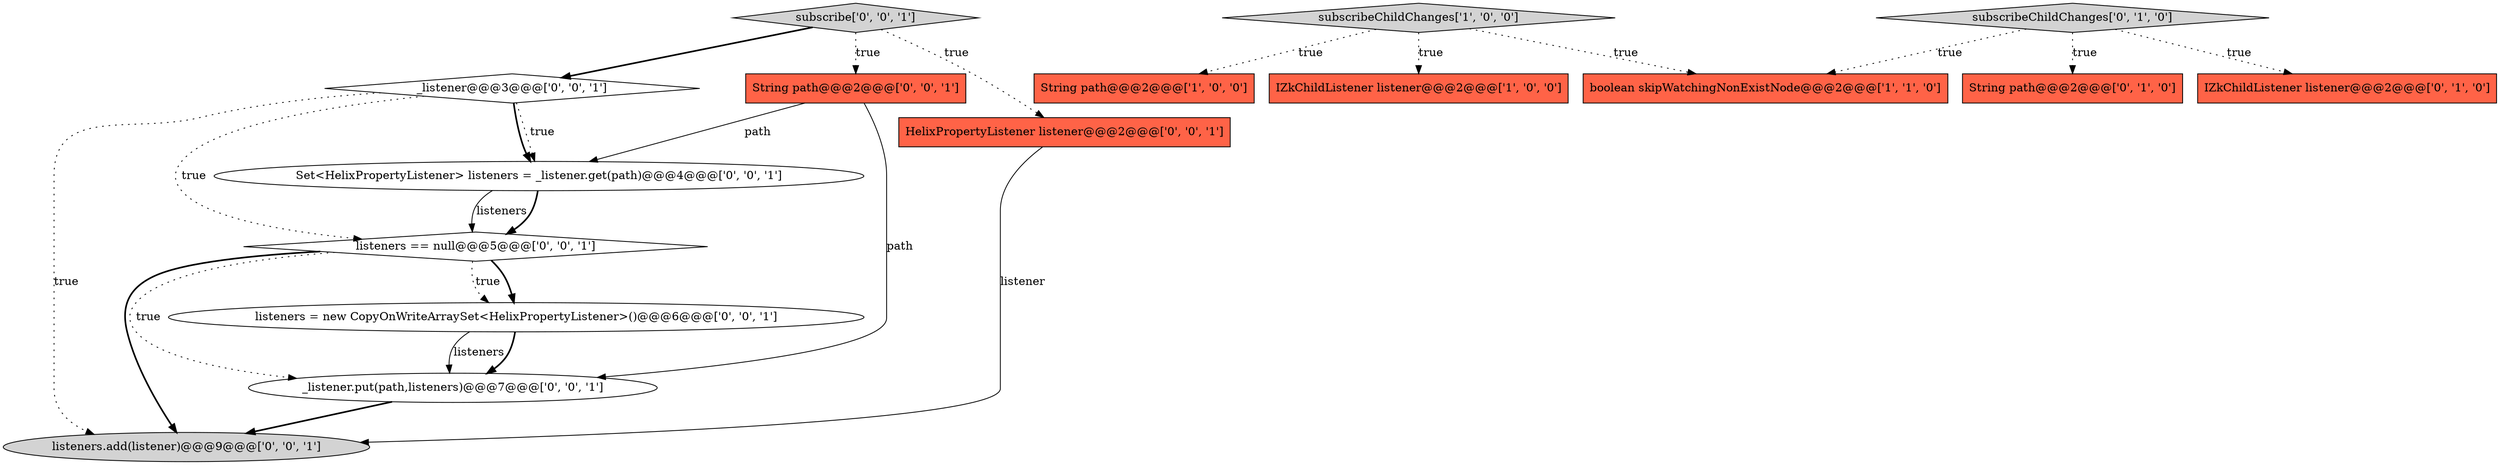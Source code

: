 digraph {
9 [style = filled, label = "listeners = new CopyOnWriteArraySet<HelixPropertyListener>()@@@6@@@['0', '0', '1']", fillcolor = white, shape = ellipse image = "AAA0AAABBB3BBB"];
7 [style = filled, label = "subscribe['0', '0', '1']", fillcolor = lightgray, shape = diamond image = "AAA0AAABBB3BBB"];
8 [style = filled, label = "listeners == null@@@5@@@['0', '0', '1']", fillcolor = white, shape = diamond image = "AAA0AAABBB3BBB"];
11 [style = filled, label = "_listener@@@3@@@['0', '0', '1']", fillcolor = white, shape = diamond image = "AAA0AAABBB3BBB"];
2 [style = filled, label = "String path@@@2@@@['1', '0', '0']", fillcolor = tomato, shape = box image = "AAA0AAABBB1BBB"];
1 [style = filled, label = "IZkChildListener listener@@@2@@@['1', '0', '0']", fillcolor = tomato, shape = box image = "AAA0AAABBB1BBB"];
12 [style = filled, label = "Set<HelixPropertyListener> listeners = _listener.get(path)@@@4@@@['0', '0', '1']", fillcolor = white, shape = ellipse image = "AAA0AAABBB3BBB"];
14 [style = filled, label = "HelixPropertyListener listener@@@2@@@['0', '0', '1']", fillcolor = tomato, shape = box image = "AAA0AAABBB3BBB"];
0 [style = filled, label = "subscribeChildChanges['1', '0', '0']", fillcolor = lightgray, shape = diamond image = "AAA0AAABBB1BBB"];
13 [style = filled, label = "String path@@@2@@@['0', '0', '1']", fillcolor = tomato, shape = box image = "AAA0AAABBB3BBB"];
6 [style = filled, label = "String path@@@2@@@['0', '1', '0']", fillcolor = tomato, shape = box image = "AAA0AAABBB2BBB"];
3 [style = filled, label = "boolean skipWatchingNonExistNode@@@2@@@['1', '1', '0']", fillcolor = tomato, shape = box image = "AAA0AAABBB1BBB"];
10 [style = filled, label = "listeners.add(listener)@@@9@@@['0', '0', '1']", fillcolor = lightgray, shape = ellipse image = "AAA0AAABBB3BBB"];
15 [style = filled, label = "_listener.put(path,listeners)@@@7@@@['0', '0', '1']", fillcolor = white, shape = ellipse image = "AAA0AAABBB3BBB"];
5 [style = filled, label = "IZkChildListener listener@@@2@@@['0', '1', '0']", fillcolor = tomato, shape = box image = "AAA0AAABBB2BBB"];
4 [style = filled, label = "subscribeChildChanges['0', '1', '0']", fillcolor = lightgray, shape = diamond image = "AAA0AAABBB2BBB"];
0->2 [style = dotted, label="true"];
0->1 [style = dotted, label="true"];
8->9 [style = bold, label=""];
11->12 [style = bold, label=""];
11->10 [style = dotted, label="true"];
4->3 [style = dotted, label="true"];
11->12 [style = dotted, label="true"];
9->15 [style = solid, label="listeners"];
0->3 [style = dotted, label="true"];
14->10 [style = solid, label="listener"];
9->15 [style = bold, label=""];
7->13 [style = dotted, label="true"];
13->12 [style = solid, label="path"];
7->11 [style = bold, label=""];
11->8 [style = dotted, label="true"];
8->15 [style = dotted, label="true"];
7->14 [style = dotted, label="true"];
4->5 [style = dotted, label="true"];
12->8 [style = solid, label="listeners"];
4->6 [style = dotted, label="true"];
12->8 [style = bold, label=""];
13->15 [style = solid, label="path"];
15->10 [style = bold, label=""];
8->10 [style = bold, label=""];
8->9 [style = dotted, label="true"];
}
